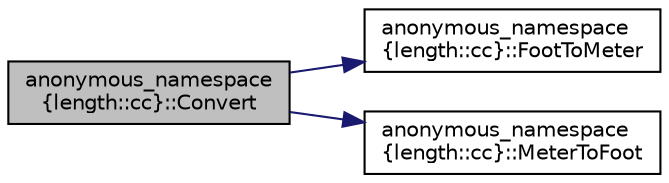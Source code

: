 digraph "anonymous_namespace{length::cc}::Convert"
{
 // LATEX_PDF_SIZE
  edge [fontname="Helvetica",fontsize="10",labelfontname="Helvetica",labelfontsize="10"];
  node [fontname="Helvetica",fontsize="10",shape=record];
  rankdir="LR";
  Node1 [label="anonymous_namespace\l\{length::cc\}::Convert",height=0.2,width=0.4,color="black", fillcolor="grey75", style="filled", fontcolor="black",tooltip="Convert a value in one unit to the equivalent value in another unit."];
  Node1 -> Node2 [color="midnightblue",fontsize="10",style="solid",fontname="Helvetica"];
  Node2 [label="anonymous_namespace\l\{length::cc\}::FootToMeter",height=0.2,width=0.4,color="black", fillcolor="white", style="filled",URL="$namespaceanonymous__namespace_02length_8cc_03.html#ae6dd1d028fbf811731c40d86a3aba642",tooltip="Convert a value in feet to the equivalent value in meters."];
  Node1 -> Node3 [color="midnightblue",fontsize="10",style="solid",fontname="Helvetica"];
  Node3 [label="anonymous_namespace\l\{length::cc\}::MeterToFoot",height=0.2,width=0.4,color="black", fillcolor="white", style="filled",URL="$namespaceanonymous__namespace_02length_8cc_03.html#a42d2b83e245c3c186aca9f6c92097f73",tooltip="Convert a value in meters to the equivalent value in feet."];
}
